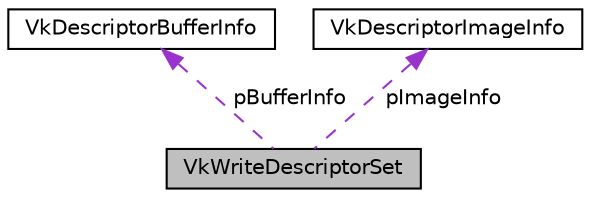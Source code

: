 digraph "VkWriteDescriptorSet"
{
 // LATEX_PDF_SIZE
  edge [fontname="Helvetica",fontsize="10",labelfontname="Helvetica",labelfontsize="10"];
  node [fontname="Helvetica",fontsize="10",shape=record];
  Node1 [label="VkWriteDescriptorSet",height=0.2,width=0.4,color="black", fillcolor="grey75", style="filled", fontcolor="black",tooltip=" "];
  Node2 -> Node1 [dir="back",color="darkorchid3",fontsize="10",style="dashed",label=" pBufferInfo" ];
  Node2 [label="VkDescriptorBufferInfo",height=0.2,width=0.4,color="black", fillcolor="white", style="filled",URL="$structVkDescriptorBufferInfo.html",tooltip=" "];
  Node3 -> Node1 [dir="back",color="darkorchid3",fontsize="10",style="dashed",label=" pImageInfo" ];
  Node3 [label="VkDescriptorImageInfo",height=0.2,width=0.4,color="black", fillcolor="white", style="filled",URL="$structVkDescriptorImageInfo.html",tooltip=" "];
}
